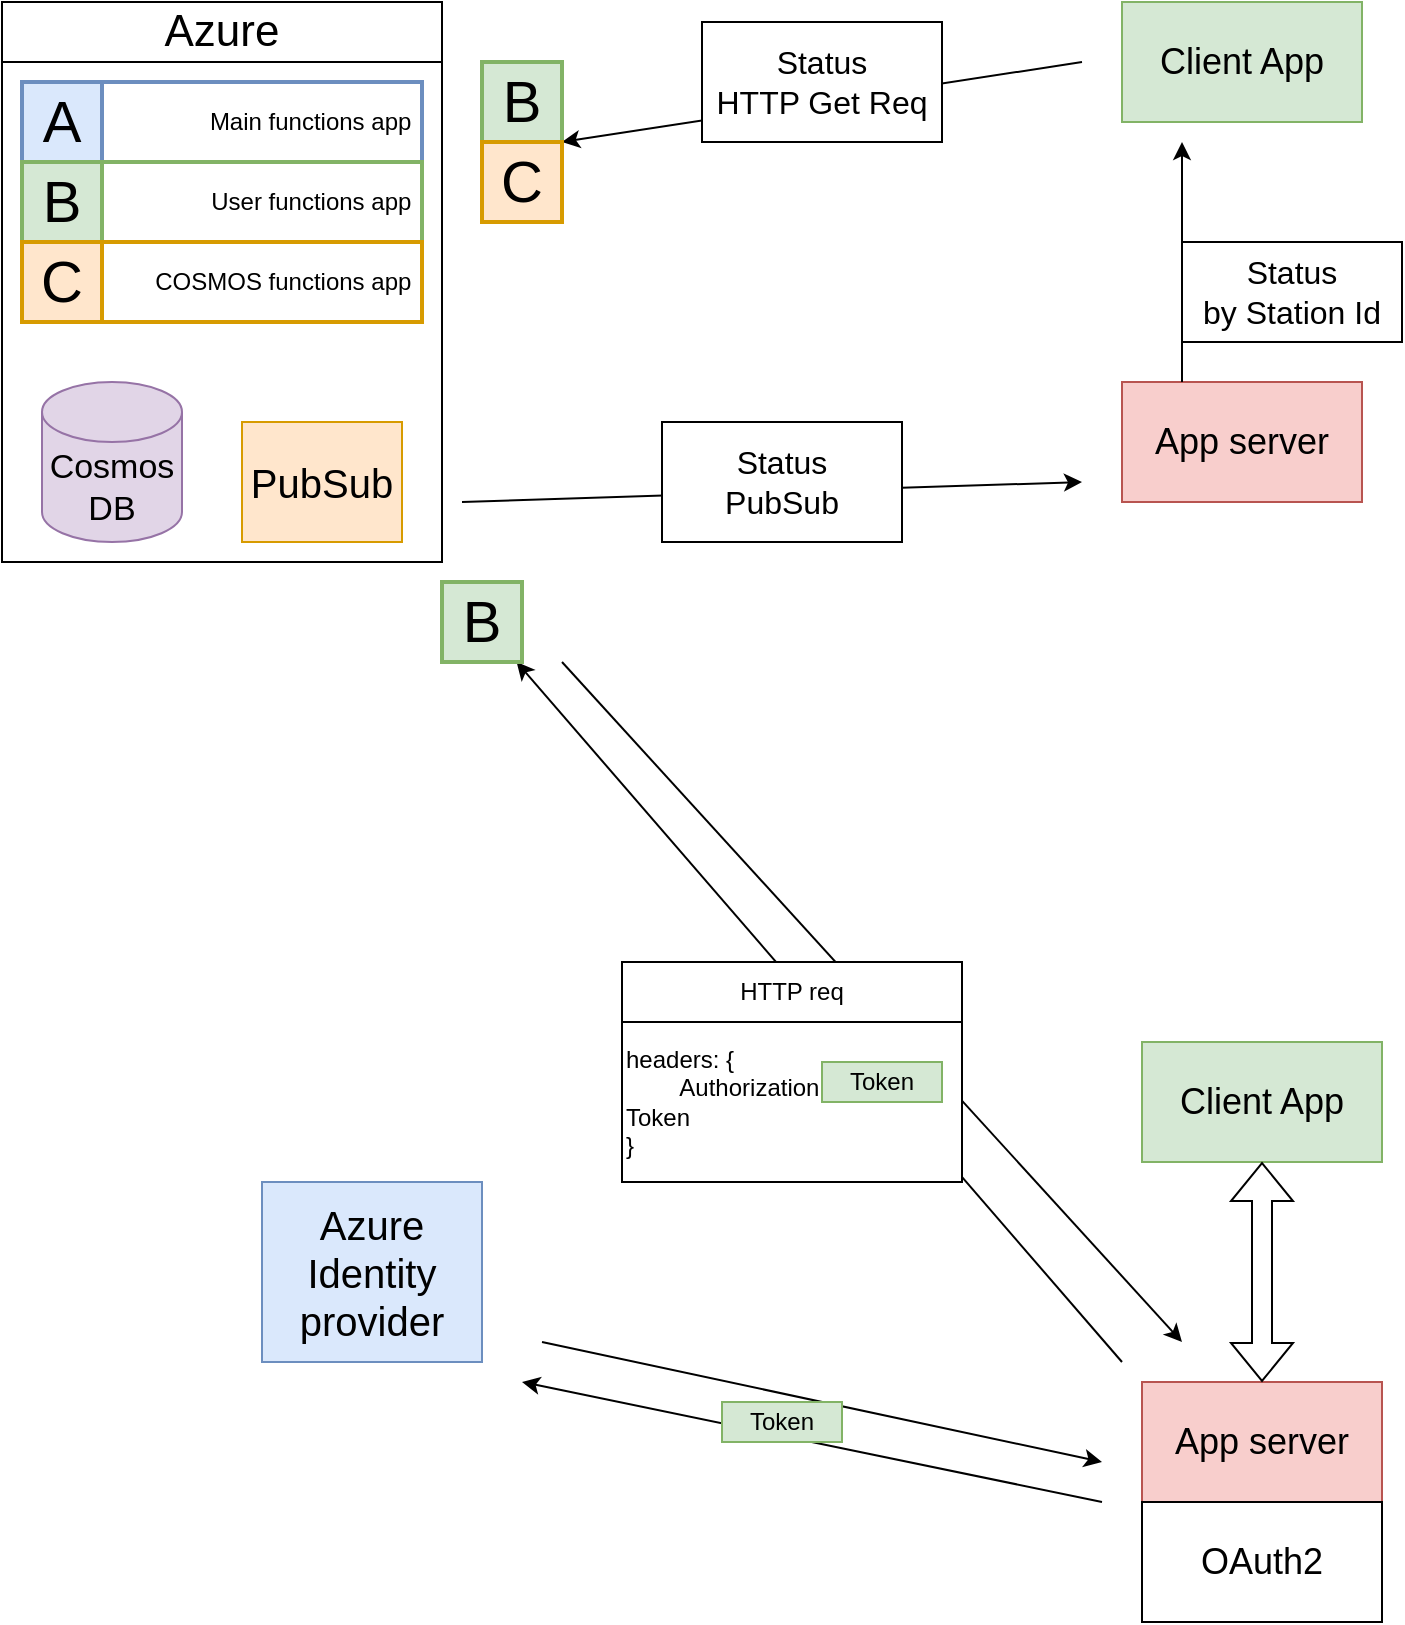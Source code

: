 <mxfile version="22.1.21" type="github">
  <diagram name="Page-1" id="U4XxVE_lrhoj7tFZ85Eu">
    <mxGraphModel dx="1312" dy="782" grid="1" gridSize="10" guides="1" tooltips="1" connect="1" arrows="1" fold="1" page="1" pageScale="1" pageWidth="850" pageHeight="1100" math="0" shadow="0">
      <root>
        <mxCell id="0" />
        <mxCell id="1" parent="0" />
        <mxCell id="Mt_H-fbV9zUOQiiBWVya-1" value="" style="endArrow=classic;html=1;rounded=0;" parent="1" edge="1">
          <mxGeometry width="50" height="50" relative="1" as="geometry">
            <mxPoint x="310" y="570" as="sourcePoint" />
            <mxPoint x="620" y="910" as="targetPoint" />
          </mxGeometry>
        </mxCell>
        <mxCell id="ZNyHvGUWtYXPLLkmg8Z_-25" value="" style="endArrow=classic;html=1;rounded=0;" parent="1" target="ZNyHvGUWtYXPLLkmg8Z_-24" edge="1">
          <mxGeometry width="50" height="50" relative="1" as="geometry">
            <mxPoint x="590" y="920" as="sourcePoint" />
            <mxPoint x="260" y="540" as="targetPoint" />
          </mxGeometry>
        </mxCell>
        <mxCell id="0uyOK0C1Q25ggObMWxDJ-12" value="" style="rounded=0;whiteSpace=wrap;html=1;" parent="1" vertex="1">
          <mxGeometry x="30" y="270" width="220" height="250" as="geometry" />
        </mxCell>
        <mxCell id="0uyOK0C1Q25ggObMWxDJ-1" value="&lt;div&gt;Main functions app&amp;nbsp; &lt;br&gt;&lt;/div&gt;" style="rounded=0;whiteSpace=wrap;html=1;align=right;strokeWidth=2;strokeColor=#6C8EBF;" parent="1" vertex="1">
          <mxGeometry x="40" y="280" width="200" height="40" as="geometry" />
        </mxCell>
        <mxCell id="0uyOK0C1Q25ggObMWxDJ-2" value="&lt;font style=&quot;font-size: 29px;&quot;&gt;A&lt;/font&gt;" style="rounded=0;whiteSpace=wrap;html=1;fillColor=#dae8fc;strokeColor=#6c8ebf;strokeWidth=2;" parent="1" vertex="1">
          <mxGeometry x="40" y="280" width="40" height="40" as="geometry" />
        </mxCell>
        <mxCell id="0uyOK0C1Q25ggObMWxDJ-3" value="&lt;div&gt;User functions app&amp;nbsp; &lt;br&gt;&lt;/div&gt;" style="rounded=0;whiteSpace=wrap;html=1;align=right;strokeWidth=2;strokeColor=#82B366;" parent="1" vertex="1">
          <mxGeometry x="40" y="320" width="200" height="40" as="geometry" />
        </mxCell>
        <mxCell id="0uyOK0C1Q25ggObMWxDJ-4" value="&lt;font style=&quot;font-size: 29px;&quot;&gt;B&lt;/font&gt;" style="rounded=0;whiteSpace=wrap;html=1;fillColor=#d5e8d4;strokeColor=#82B366;strokeWidth=2;" parent="1" vertex="1">
          <mxGeometry x="40" y="320" width="40" height="40" as="geometry" />
        </mxCell>
        <mxCell id="0uyOK0C1Q25ggObMWxDJ-5" value="&lt;div&gt;COSMOS functions app&amp;nbsp; &lt;br&gt;&lt;/div&gt;" style="rounded=0;whiteSpace=wrap;html=1;align=right;strokeWidth=2;strokeColor=#D79B00;" parent="1" vertex="1">
          <mxGeometry x="40" y="360" width="200" height="40" as="geometry" />
        </mxCell>
        <mxCell id="0uyOK0C1Q25ggObMWxDJ-6" value="&lt;font style=&quot;font-size: 29px;&quot;&gt;C&lt;/font&gt;" style="rounded=0;whiteSpace=wrap;html=1;fillColor=#ffe6cc;strokeColor=#d79b00;strokeWidth=2;" parent="1" vertex="1">
          <mxGeometry x="40" y="360" width="40" height="40" as="geometry" />
        </mxCell>
        <mxCell id="0uyOK0C1Q25ggObMWxDJ-9" value="&lt;div style=&quot;font-size: 17px;&quot;&gt;Cosmos&lt;/div&gt;&lt;div style=&quot;font-size: 17px;&quot;&gt;DB&lt;/div&gt;" style="shape=cylinder3;whiteSpace=wrap;html=1;boundedLbl=1;backgroundOutline=1;size=15;fillColor=#e1d5e7;strokeColor=#9673a6;fontSize=17;" parent="1" vertex="1">
          <mxGeometry x="50" y="430" width="70" height="80" as="geometry" />
        </mxCell>
        <mxCell id="0uyOK0C1Q25ggObMWxDJ-10" value="PubSub" style="rounded=0;whiteSpace=wrap;html=1;fillColor=#ffe6cc;strokeColor=#d79b00;fontSize=20;" parent="1" vertex="1">
          <mxGeometry x="150" y="450" width="80" height="60" as="geometry" />
        </mxCell>
        <mxCell id="0uyOK0C1Q25ggObMWxDJ-13" value="Azure" style="rounded=0;whiteSpace=wrap;html=1;fontSize=22;" parent="1" vertex="1">
          <mxGeometry x="30" y="240" width="220" height="30" as="geometry" />
        </mxCell>
        <mxCell id="ZNyHvGUWtYXPLLkmg8Z_-2" value="Client App" style="rounded=0;whiteSpace=wrap;html=1;fontSize=18;fillColor=#d5e8d4;strokeColor=#82b366;" parent="1" vertex="1">
          <mxGeometry x="590" y="240" width="120" height="60" as="geometry" />
        </mxCell>
        <mxCell id="ZNyHvGUWtYXPLLkmg8Z_-3" value="App server" style="rounded=0;whiteSpace=wrap;html=1;fontSize=18;fillColor=#f8cecc;strokeColor=#b85450;" parent="1" vertex="1">
          <mxGeometry x="590" y="430" width="120" height="60" as="geometry" />
        </mxCell>
        <mxCell id="ZNyHvGUWtYXPLLkmg8Z_-4" value="" style="endArrow=classic;html=1;rounded=0;entryX=1;entryY=1;entryDx=0;entryDy=0;" parent="1" target="ZNyHvGUWtYXPLLkmg8Z_-26" edge="1">
          <mxGeometry width="50" height="50" relative="1" as="geometry">
            <mxPoint x="570" y="270" as="sourcePoint" />
            <mxPoint x="290" y="300" as="targetPoint" />
          </mxGeometry>
        </mxCell>
        <mxCell id="ZNyHvGUWtYXPLLkmg8Z_-5" value="Status&lt;br style=&quot;font-size: 16px;&quot;&gt;HTTP Get Req" style="rounded=0;whiteSpace=wrap;html=1;fontSize=16;" parent="1" vertex="1">
          <mxGeometry x="380" y="250" width="120" height="60" as="geometry" />
        </mxCell>
        <mxCell id="ZNyHvGUWtYXPLLkmg8Z_-6" value="" style="endArrow=classic;html=1;rounded=0;" parent="1" edge="1">
          <mxGeometry width="50" height="50" relative="1" as="geometry">
            <mxPoint x="260" y="490" as="sourcePoint" />
            <mxPoint x="570" y="480" as="targetPoint" />
          </mxGeometry>
        </mxCell>
        <mxCell id="ZNyHvGUWtYXPLLkmg8Z_-7" value="&lt;div&gt;Status&lt;/div&gt;&lt;div&gt;PubSub&lt;br&gt;&lt;/div&gt;" style="rounded=0;whiteSpace=wrap;html=1;fontSize=16;" parent="1" vertex="1">
          <mxGeometry x="360" y="450" width="120" height="60" as="geometry" />
        </mxCell>
        <mxCell id="ZNyHvGUWtYXPLLkmg8Z_-8" value="" style="endArrow=classic;html=1;rounded=0;exitX=0.25;exitY=0;exitDx=0;exitDy=0;" parent="1" source="ZNyHvGUWtYXPLLkmg8Z_-3" edge="1">
          <mxGeometry width="50" height="50" relative="1" as="geometry">
            <mxPoint x="400" y="420" as="sourcePoint" />
            <mxPoint x="620" y="310" as="targetPoint" />
          </mxGeometry>
        </mxCell>
        <mxCell id="ZNyHvGUWtYXPLLkmg8Z_-9" value="&lt;div&gt;Status&lt;/div&gt;&lt;div&gt;by Station Id&lt;br&gt;&lt;/div&gt;" style="rounded=0;whiteSpace=wrap;html=1;fontSize=16;" parent="1" vertex="1">
          <mxGeometry x="620" y="360" width="110" height="50" as="geometry" />
        </mxCell>
        <mxCell id="ZNyHvGUWtYXPLLkmg8Z_-11" value="Client App" style="rounded=0;whiteSpace=wrap;html=1;fontSize=18;fillColor=#d5e8d4;strokeColor=#82b366;" parent="1" vertex="1">
          <mxGeometry x="600" y="760" width="120" height="60" as="geometry" />
        </mxCell>
        <mxCell id="ZNyHvGUWtYXPLLkmg8Z_-12" value="App server" style="rounded=0;whiteSpace=wrap;html=1;fontSize=18;fillColor=#f8cecc;strokeColor=#b85450;" parent="1" vertex="1">
          <mxGeometry x="600" y="930" width="120" height="60" as="geometry" />
        </mxCell>
        <mxCell id="ZNyHvGUWtYXPLLkmg8Z_-13" value="&lt;font style=&quot;font-size: 20px;&quot;&gt;Azure Identity&lt;br style=&quot;font-size: 20px;&quot;&gt;provider&lt;br style=&quot;font-size: 20px;&quot;&gt;&lt;/font&gt;" style="rounded=0;whiteSpace=wrap;html=1;fontSize=20;fillColor=#dae8fc;strokeColor=#6c8ebf;" parent="1" vertex="1">
          <mxGeometry x="160" y="830" width="110" height="90" as="geometry" />
        </mxCell>
        <mxCell id="ZNyHvGUWtYXPLLkmg8Z_-14" value="" style="endArrow=classic;html=1;rounded=0;" parent="1" edge="1">
          <mxGeometry width="50" height="50" relative="1" as="geometry">
            <mxPoint x="580" y="990" as="sourcePoint" />
            <mxPoint x="290" y="930" as="targetPoint" />
          </mxGeometry>
        </mxCell>
        <mxCell id="ZNyHvGUWtYXPLLkmg8Z_-15" value="" style="endArrow=classic;html=1;rounded=0;" parent="1" edge="1">
          <mxGeometry width="50" height="50" relative="1" as="geometry">
            <mxPoint x="300" y="910" as="sourcePoint" />
            <mxPoint x="580" y="970" as="targetPoint" />
          </mxGeometry>
        </mxCell>
        <mxCell id="ZNyHvGUWtYXPLLkmg8Z_-16" value="OAuth2" style="rounded=0;whiteSpace=wrap;html=1;fontSize=18;" parent="1" vertex="1">
          <mxGeometry x="600" y="990" width="120" height="60" as="geometry" />
        </mxCell>
        <mxCell id="ZNyHvGUWtYXPLLkmg8Z_-17" value="Token" style="rounded=0;whiteSpace=wrap;html=1;fillColor=#d5e8d4;strokeColor=#82b366;" parent="1" vertex="1">
          <mxGeometry x="390" y="940" width="60" height="20" as="geometry" />
        </mxCell>
        <mxCell id="ZNyHvGUWtYXPLLkmg8Z_-18" value="" style="endArrow=classic;html=1;rounded=0;" parent="1" source="ZNyHvGUWtYXPLLkmg8Z_-24" edge="1">
          <mxGeometry width="50" height="50" relative="1" as="geometry">
            <mxPoint x="590" y="920" as="sourcePoint" />
            <mxPoint x="260" y="540" as="targetPoint" />
          </mxGeometry>
        </mxCell>
        <mxCell id="ZNyHvGUWtYXPLLkmg8Z_-19" value="HTTP req" style="rounded=0;whiteSpace=wrap;html=1;" parent="1" vertex="1">
          <mxGeometry x="340" y="720" width="170" height="30" as="geometry" />
        </mxCell>
        <mxCell id="ZNyHvGUWtYXPLLkmg8Z_-20" value="headers: {&lt;br&gt;&lt;div&gt;&lt;span style=&quot;white-space: pre;&quot;&gt;&#x9;&lt;/span&gt;Authorization: Bearer&amp;nbsp; Token&lt;/div&gt;&lt;div&gt;}&lt;br&gt;&lt;/div&gt;" style="rounded=0;whiteSpace=wrap;html=1;align=left;" parent="1" vertex="1">
          <mxGeometry x="340" y="750" width="170" height="80" as="geometry" />
        </mxCell>
        <mxCell id="ZNyHvGUWtYXPLLkmg8Z_-21" value="Token" style="rounded=0;whiteSpace=wrap;html=1;fillColor=#d5e8d4;strokeColor=#82b366;" parent="1" vertex="1">
          <mxGeometry x="440" y="770" width="60" height="20" as="geometry" />
        </mxCell>
        <mxCell id="ZNyHvGUWtYXPLLkmg8Z_-24" value="&lt;font style=&quot;font-size: 29px;&quot;&gt;B&lt;/font&gt;" style="rounded=0;whiteSpace=wrap;html=1;fillColor=#d5e8d4;strokeColor=#82B366;strokeWidth=2;" parent="1" vertex="1">
          <mxGeometry x="250" y="530" width="40" height="40" as="geometry" />
        </mxCell>
        <mxCell id="ZNyHvGUWtYXPLLkmg8Z_-26" value="&lt;font style=&quot;font-size: 29px;&quot;&gt;B&lt;/font&gt;" style="rounded=0;whiteSpace=wrap;html=1;fillColor=#d5e8d4;strokeColor=#82B366;strokeWidth=2;" parent="1" vertex="1">
          <mxGeometry x="270" y="270" width="40" height="40" as="geometry" />
        </mxCell>
        <mxCell id="ZNyHvGUWtYXPLLkmg8Z_-27" value="&lt;font style=&quot;font-size: 29px;&quot;&gt;C&lt;/font&gt;" style="rounded=0;whiteSpace=wrap;html=1;fillColor=#ffe6cc;strokeColor=#d79b00;strokeWidth=2;" parent="1" vertex="1">
          <mxGeometry x="270" y="310" width="40" height="40" as="geometry" />
        </mxCell>
        <mxCell id="Z9_RVRDp79np2UPNwhJm-1" value="" style="shape=flexArrow;endArrow=classic;startArrow=classic;html=1;rounded=0;exitX=0.5;exitY=0;exitDx=0;exitDy=0;" edge="1" parent="1" source="ZNyHvGUWtYXPLLkmg8Z_-12">
          <mxGeometry width="100" height="100" relative="1" as="geometry">
            <mxPoint x="570" y="925" as="sourcePoint" />
            <mxPoint x="660" y="820" as="targetPoint" />
          </mxGeometry>
        </mxCell>
      </root>
    </mxGraphModel>
  </diagram>
</mxfile>
